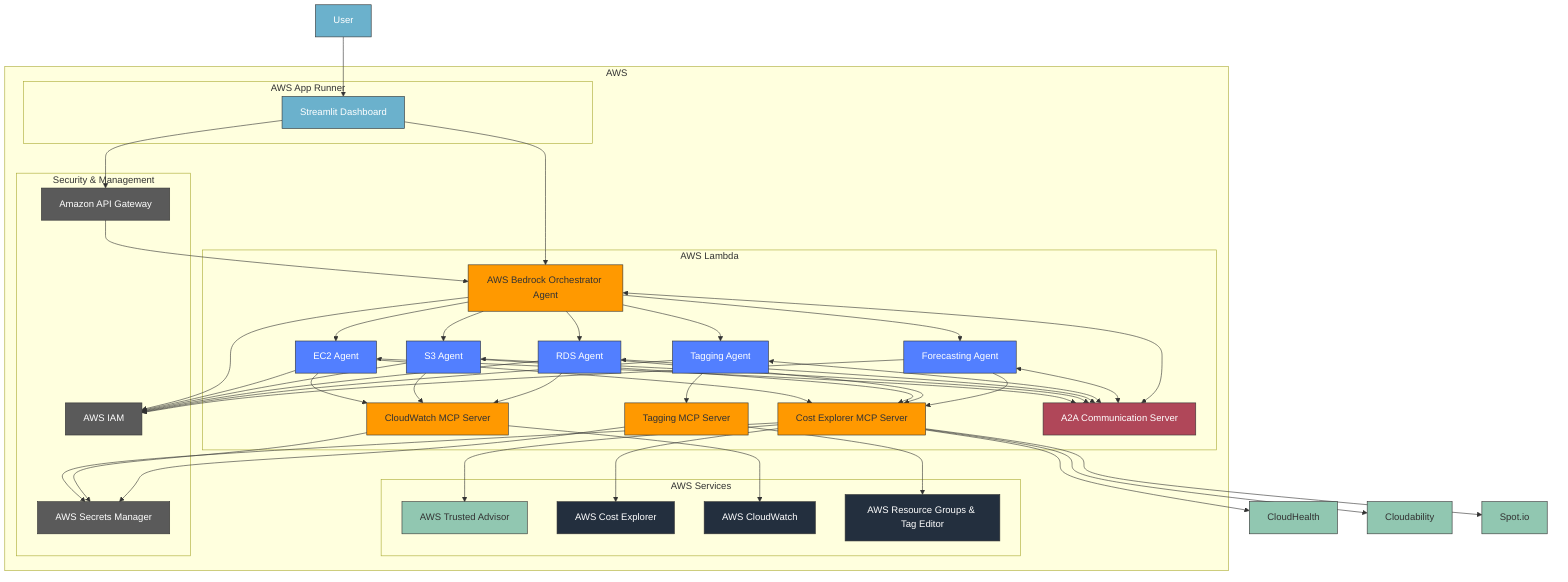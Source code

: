 graph TD
    %% User Interface Layer
    User[User] --> Dashboard[Streamlit Dashboard]
    
    %% Orchestrator Layer
    Dashboard --> Orchestrator[AWS Bedrock Orchestrator Agent]
    
    %% Agent Layer - Service Agents
    Orchestrator --> EC2Agent[EC2 Agent]
    Orchestrator --> S3Agent[S3 Agent]
    Orchestrator --> RDSAgent[RDS Agent]
    
    %% Agent Layer - Strategy Agents
    Orchestrator --> TaggingAgent[Tagging Agent]
    Orchestrator --> ForecastingAgent[Forecasting Agent]
    
    %% MCP Server Layer
    EC2Agent --> CostExplorerMCP[Cost Explorer MCP Server]
    S3Agent --> CostExplorerMCP
    RDSAgent --> CostExplorerMCP
    
    EC2Agent --> CloudWatchMCP[CloudWatch MCP Server]
    S3Agent --> CloudWatchMCP
    RDSAgent --> CloudWatchMCP
    
    TaggingAgent --> TaggingMCP[Tagging MCP Server]
    
    ForecastingAgent --> CostExplorerMCP
    
    %% External Integration Layer
    CostExplorerMCP --> CloudHealth[CloudHealth]
    CostExplorerMCP --> Cloudability[Cloudability]
    CostExplorerMCP --> SpotIO[Spot.io]
    CostExplorerMCP --> TrustedAdvisor[AWS Trusted Advisor]
    
    %% AWS Services Layer
    CostExplorerMCP --> CostExplorer[AWS Cost Explorer]
    CloudWatchMCP --> CloudWatch[AWS CloudWatch]
    TaggingMCP --> TagEditor[AWS Resource Groups & Tag Editor]
    
    %% Communication Framework
    EC2Agent <--> A2AServer[A2A Communication Server]
    S3Agent <--> A2AServer
    RDSAgent <--> A2AServer
    TaggingAgent <--> A2AServer
    ForecastingAgent <--> A2AServer
    Orchestrator <--> A2AServer
    
    %% Deployment Architecture
    subgraph AWS
        subgraph "AWS Lambda"
            Orchestrator
            EC2Agent
            S3Agent
            RDSAgent
            TaggingAgent
            ForecastingAgent
            CostExplorerMCP
            CloudWatchMCP
            TaggingMCP
            A2AServer
        end
        
        subgraph "AWS App Runner"
            Dashboard
        end
        
        subgraph "AWS Services"
            CostExplorer
            CloudWatch
            TagEditor
            TrustedAdvisor
        end
        
        subgraph "Security & Management"
            IAM[AWS IAM]
            Secrets[AWS Secrets Manager]
            APIGateway[Amazon API Gateway]
        end
    end
    
    %% API Gateway connections
    Dashboard --> APIGateway
    APIGateway --> Orchestrator
    
    %% Security connections
    Orchestrator --> IAM
    EC2Agent --> IAM
    S3Agent --> IAM
    RDSAgent --> IAM
    TaggingAgent --> IAM
    ForecastingAgent --> IAM
    
    CostExplorerMCP --> Secrets
    CloudWatchMCP --> Secrets
    TaggingMCP --> Secrets
    
    %% Style definitions
    classDef userInterface fill:#6BB1CC,stroke:#333,stroke-width:1px,color:#fff
    classDef orchestrator fill:#FF9900,stroke:#333,stroke-width:1px,color:#333
    classDef serviceAgents fill:#527FFF,stroke:#333,stroke-width:1px,color:#fff
    classDef strategyAgents fill:#527FFF,stroke:#333,stroke-width:1px,color:#fff
    classDef mcpServers fill:#FF9900,stroke:#333,stroke-width:1px,color:#333
    classDef externalTools fill:#91C7B1,stroke:#333,stroke-width:1px,color:#333
    classDef awsServices fill:#232F3E,stroke:#333,stroke-width:1px,color:#fff
    classDef communication fill:#B04759,stroke:#333,stroke-width:1px,color:#fff
    classDef security fill:#5A5A5A,stroke:#333,stroke-width:1px,color:#fff
    
    %% Apply styles
    class User,Dashboard userInterface
    class Orchestrator orchestrator
    class EC2Agent,S3Agent,RDSAgent serviceAgents
    class TaggingAgent,ForecastingAgent strategyAgents
    class CostExplorerMCP,CloudWatchMCP,TaggingMCP mcpServers
    class CloudHealth,Cloudability,SpotIO,TrustedAdvisor externalTools
    class CostExplorer,CloudWatch,TagEditor awsServices
    class A2AServer communication
    class IAM,Secrets,APIGateway security
